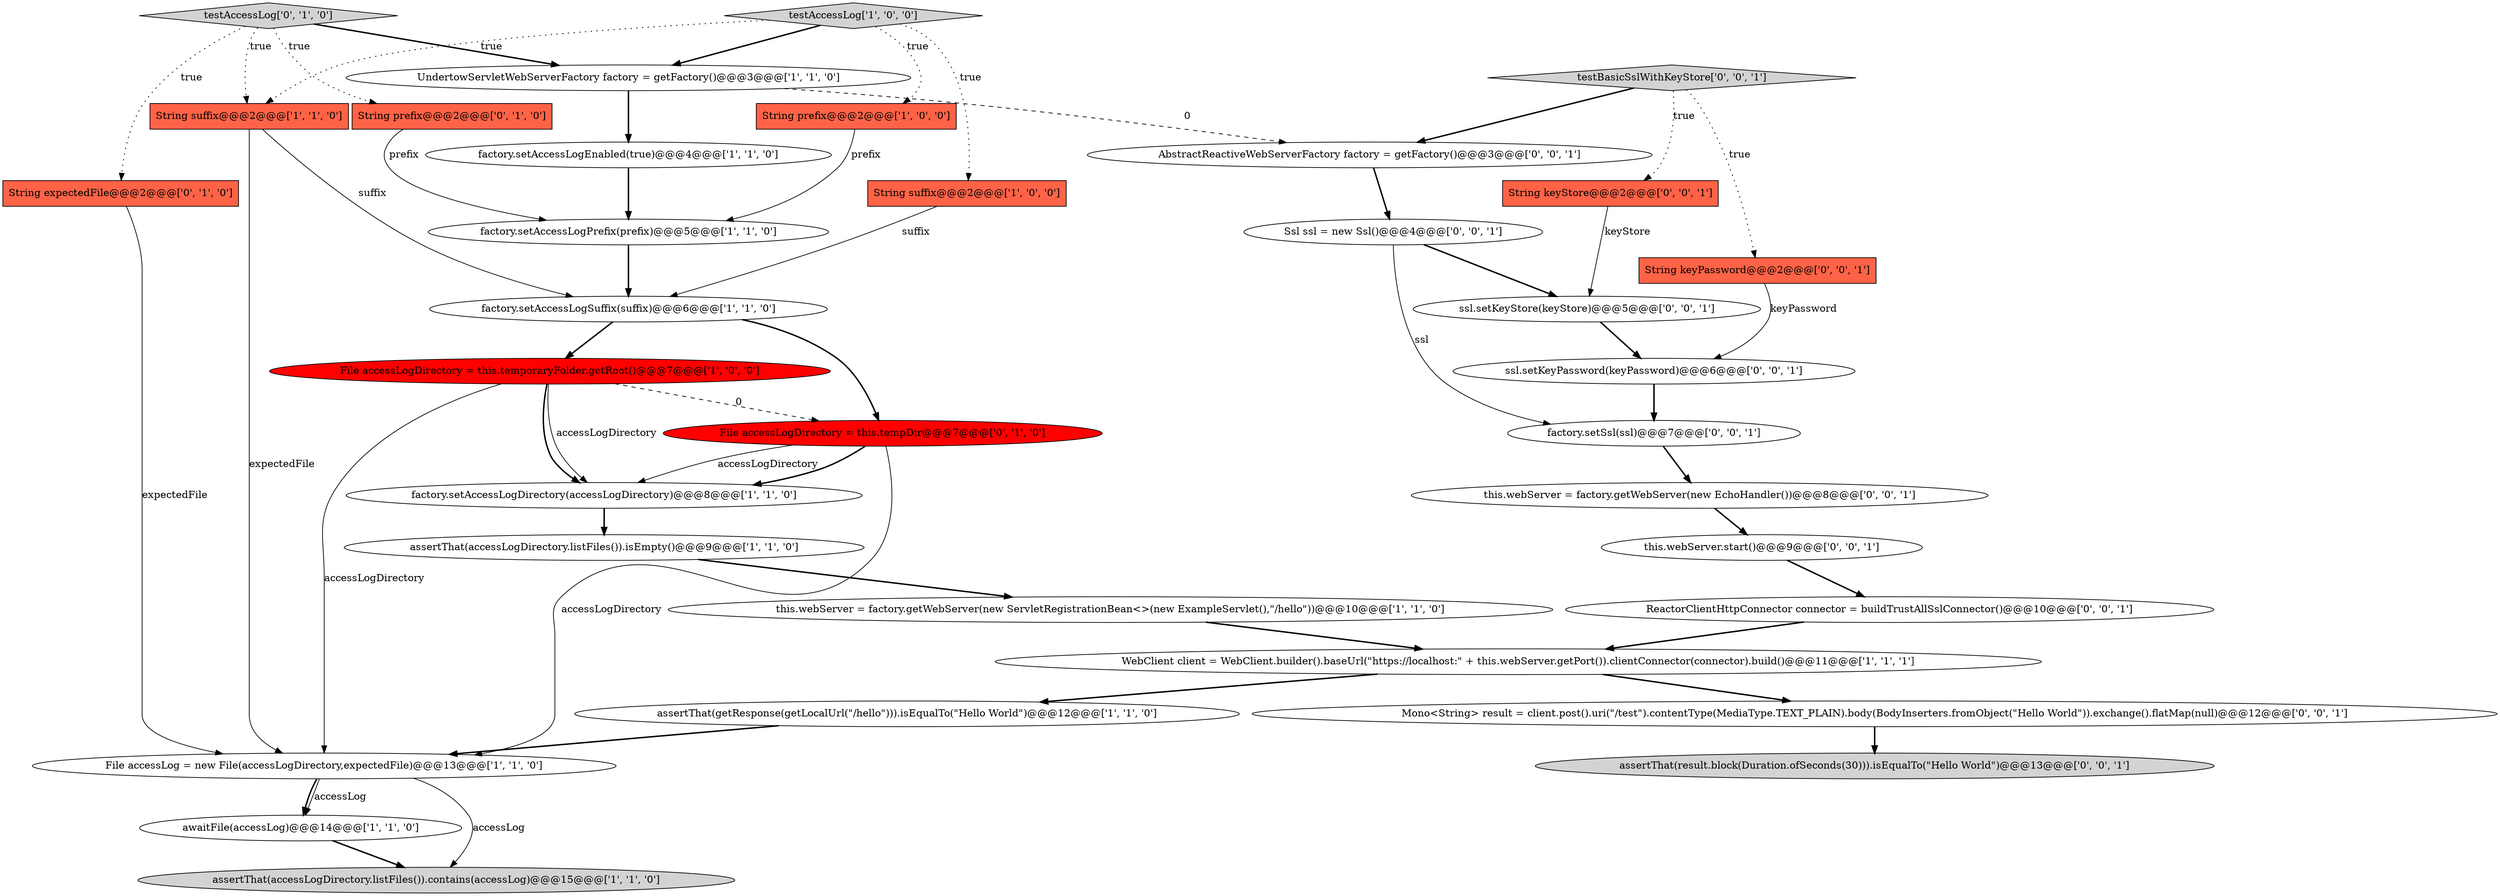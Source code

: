 digraph {
11 [style = filled, label = "awaitFile(accessLog)@@@14@@@['1', '1', '0']", fillcolor = white, shape = ellipse image = "AAA0AAABBB1BBB"];
0 [style = filled, label = "assertThat(getResponse(getLocalUrl(\"/hello\"))).isEqualTo(\"Hello World\")@@@12@@@['1', '1', '0']", fillcolor = white, shape = ellipse image = "AAA0AAABBB1BBB"];
19 [style = filled, label = "testAccessLog['0', '1', '0']", fillcolor = lightgray, shape = diamond image = "AAA0AAABBB2BBB"];
31 [style = filled, label = "String keyStore@@@2@@@['0', '0', '1']", fillcolor = tomato, shape = box image = "AAA0AAABBB3BBB"];
1 [style = filled, label = "factory.setAccessLogSuffix(suffix)@@@6@@@['1', '1', '0']", fillcolor = white, shape = ellipse image = "AAA0AAABBB1BBB"];
7 [style = filled, label = "testAccessLog['1', '0', '0']", fillcolor = lightgray, shape = diamond image = "AAA0AAABBB1BBB"];
8 [style = filled, label = "factory.setAccessLogEnabled(true)@@@4@@@['1', '1', '0']", fillcolor = white, shape = ellipse image = "AAA0AAABBB1BBB"];
30 [style = filled, label = "Mono<String> result = client.post().uri(\"/test\").contentType(MediaType.TEXT_PLAIN).body(BodyInserters.fromObject(\"Hello World\")).exchange().flatMap(null)@@@12@@@['0', '0', '1']", fillcolor = white, shape = ellipse image = "AAA0AAABBB3BBB"];
33 [style = filled, label = "ReactorClientHttpConnector connector = buildTrustAllSslConnector()@@@10@@@['0', '0', '1']", fillcolor = white, shape = ellipse image = "AAA0AAABBB3BBB"];
3 [style = filled, label = "this.webServer = factory.getWebServer(new ServletRegistrationBean<>(new ExampleServlet(),\"/hello\"))@@@10@@@['1', '1', '0']", fillcolor = white, shape = ellipse image = "AAA0AAABBB1BBB"];
22 [style = filled, label = "String keyPassword@@@2@@@['0', '0', '1']", fillcolor = tomato, shape = box image = "AAA0AAABBB3BBB"];
29 [style = filled, label = "testBasicSslWithKeyStore['0', '0', '1']", fillcolor = lightgray, shape = diamond image = "AAA0AAABBB3BBB"];
21 [style = filled, label = "AbstractReactiveWebServerFactory factory = getFactory()@@@3@@@['0', '0', '1']", fillcolor = white, shape = ellipse image = "AAA0AAABBB3BBB"];
6 [style = filled, label = "String suffix@@@2@@@['1', '1', '0']", fillcolor = tomato, shape = box image = "AAA0AAABBB1BBB"];
10 [style = filled, label = "assertThat(accessLogDirectory.listFiles()).contains(accessLog)@@@15@@@['1', '1', '0']", fillcolor = lightgray, shape = ellipse image = "AAA0AAABBB1BBB"];
23 [style = filled, label = "this.webServer.start()@@@9@@@['0', '0', '1']", fillcolor = white, shape = ellipse image = "AAA0AAABBB3BBB"];
2 [style = filled, label = "String prefix@@@2@@@['1', '0', '0']", fillcolor = tomato, shape = box image = "AAA0AAABBB1BBB"];
17 [style = filled, label = "String expectedFile@@@2@@@['0', '1', '0']", fillcolor = tomato, shape = box image = "AAA0AAABBB2BBB"];
32 [style = filled, label = "ssl.setKeyStore(keyStore)@@@5@@@['0', '0', '1']", fillcolor = white, shape = ellipse image = "AAA0AAABBB3BBB"];
13 [style = filled, label = "WebClient client = WebClient.builder().baseUrl(\"https://localhost:\" + this.webServer.getPort()).clientConnector(connector).build()@@@11@@@['1', '1', '1']", fillcolor = white, shape = ellipse image = "AAA0AAABBB1BBB"];
26 [style = filled, label = "ssl.setKeyPassword(keyPassword)@@@6@@@['0', '0', '1']", fillcolor = white, shape = ellipse image = "AAA0AAABBB3BBB"];
15 [style = filled, label = "File accessLog = new File(accessLogDirectory,expectedFile)@@@13@@@['1', '1', '0']", fillcolor = white, shape = ellipse image = "AAA0AAABBB1BBB"];
18 [style = filled, label = "String prefix@@@2@@@['0', '1', '0']", fillcolor = tomato, shape = box image = "AAA0AAABBB2BBB"];
14 [style = filled, label = "factory.setAccessLogPrefix(prefix)@@@5@@@['1', '1', '0']", fillcolor = white, shape = ellipse image = "AAA0AAABBB1BBB"];
27 [style = filled, label = "factory.setSsl(ssl)@@@7@@@['0', '0', '1']", fillcolor = white, shape = ellipse image = "AAA0AAABBB3BBB"];
28 [style = filled, label = "assertThat(result.block(Duration.ofSeconds(30))).isEqualTo(\"Hello World\")@@@13@@@['0', '0', '1']", fillcolor = lightgray, shape = ellipse image = "AAA0AAABBB3BBB"];
20 [style = filled, label = "File accessLogDirectory = this.tempDir@@@7@@@['0', '1', '0']", fillcolor = red, shape = ellipse image = "AAA1AAABBB2BBB"];
12 [style = filled, label = "UndertowServletWebServerFactory factory = getFactory()@@@3@@@['1', '1', '0']", fillcolor = white, shape = ellipse image = "AAA0AAABBB1BBB"];
24 [style = filled, label = "this.webServer = factory.getWebServer(new EchoHandler())@@@8@@@['0', '0', '1']", fillcolor = white, shape = ellipse image = "AAA0AAABBB3BBB"];
16 [style = filled, label = "factory.setAccessLogDirectory(accessLogDirectory)@@@8@@@['1', '1', '0']", fillcolor = white, shape = ellipse image = "AAA0AAABBB1BBB"];
9 [style = filled, label = "assertThat(accessLogDirectory.listFiles()).isEmpty()@@@9@@@['1', '1', '0']", fillcolor = white, shape = ellipse image = "AAA0AAABBB1BBB"];
4 [style = filled, label = "File accessLogDirectory = this.temporaryFolder.getRoot()@@@7@@@['1', '0', '0']", fillcolor = red, shape = ellipse image = "AAA1AAABBB1BBB"];
5 [style = filled, label = "String suffix@@@2@@@['1', '0', '0']", fillcolor = tomato, shape = box image = "AAA0AAABBB1BBB"];
25 [style = filled, label = "Ssl ssl = new Ssl()@@@4@@@['0', '0', '1']", fillcolor = white, shape = ellipse image = "AAA0AAABBB3BBB"];
7->2 [style = dotted, label="true"];
20->16 [style = solid, label="accessLogDirectory"];
1->4 [style = bold, label=""];
7->6 [style = dotted, label="true"];
4->16 [style = solid, label="accessLogDirectory"];
17->15 [style = solid, label="expectedFile"];
19->12 [style = bold, label=""];
7->12 [style = bold, label=""];
19->17 [style = dotted, label="true"];
15->10 [style = solid, label="accessLog"];
5->1 [style = solid, label="suffix"];
19->18 [style = dotted, label="true"];
25->32 [style = bold, label=""];
8->14 [style = bold, label=""];
1->20 [style = bold, label=""];
13->30 [style = bold, label=""];
4->15 [style = solid, label="accessLogDirectory"];
21->25 [style = bold, label=""];
22->26 [style = solid, label="keyPassword"];
25->27 [style = solid, label="ssl"];
18->14 [style = solid, label="prefix"];
32->26 [style = bold, label=""];
33->13 [style = bold, label=""];
0->15 [style = bold, label=""];
29->21 [style = bold, label=""];
14->1 [style = bold, label=""];
12->21 [style = dashed, label="0"];
7->5 [style = dotted, label="true"];
29->22 [style = dotted, label="true"];
26->27 [style = bold, label=""];
20->15 [style = solid, label="accessLogDirectory"];
23->33 [style = bold, label=""];
30->28 [style = bold, label=""];
15->11 [style = solid, label="accessLog"];
15->11 [style = bold, label=""];
20->16 [style = bold, label=""];
6->15 [style = solid, label="expectedFile"];
2->14 [style = solid, label="prefix"];
4->20 [style = dashed, label="0"];
11->10 [style = bold, label=""];
12->8 [style = bold, label=""];
3->13 [style = bold, label=""];
9->3 [style = bold, label=""];
31->32 [style = solid, label="keyStore"];
27->24 [style = bold, label=""];
29->31 [style = dotted, label="true"];
19->6 [style = dotted, label="true"];
6->1 [style = solid, label="suffix"];
16->9 [style = bold, label=""];
4->16 [style = bold, label=""];
13->0 [style = bold, label=""];
24->23 [style = bold, label=""];
}
